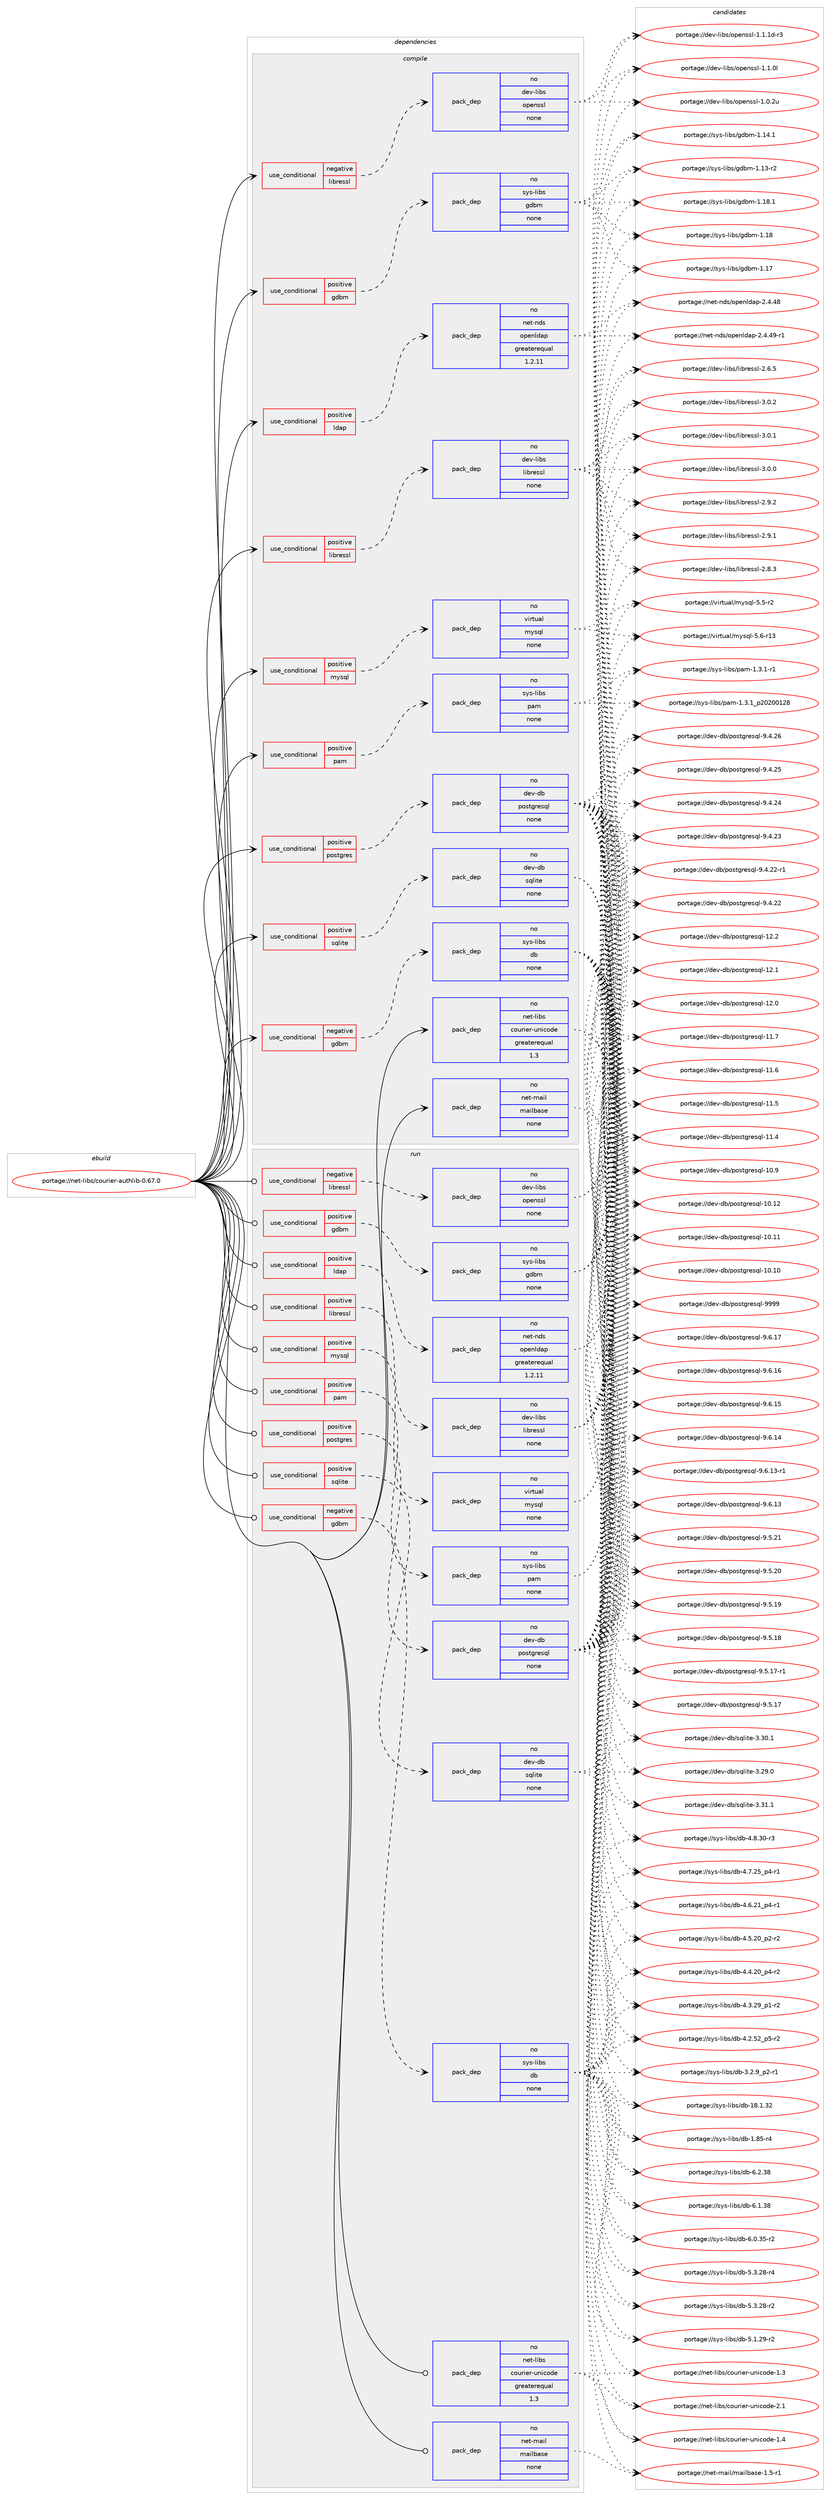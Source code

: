 digraph prolog {

# *************
# Graph options
# *************

newrank=true;
concentrate=true;
compound=true;
graph [rankdir=LR,fontname=Helvetica,fontsize=10,ranksep=1.5];#, ranksep=2.5, nodesep=0.2];
edge  [arrowhead=vee];
node  [fontname=Helvetica,fontsize=10];

# **********
# The ebuild
# **********

subgraph cluster_leftcol {
color=gray;
rank=same;
label=<<i>ebuild</i>>;
id [label="portage://net-libs/courier-authlib-0.67.0", color=red, width=4, href="../net-libs/courier-authlib-0.67.0.svg"];
}

# ****************
# The dependencies
# ****************

subgraph cluster_midcol {
color=gray;
label=<<i>dependencies</i>>;
subgraph cluster_compile {
fillcolor="#eeeeee";
style=filled;
label=<<i>compile</i>>;
subgraph cond12009 {
dependency60288 [label=<<TABLE BORDER="0" CELLBORDER="1" CELLSPACING="0" CELLPADDING="4"><TR><TD ROWSPAN="3" CELLPADDING="10">use_conditional</TD></TR><TR><TD>negative</TD></TR><TR><TD>gdbm</TD></TR></TABLE>>, shape=none, color=red];
subgraph pack47079 {
dependency60289 [label=<<TABLE BORDER="0" CELLBORDER="1" CELLSPACING="0" CELLPADDING="4" WIDTH="220"><TR><TD ROWSPAN="6" CELLPADDING="30">pack_dep</TD></TR><TR><TD WIDTH="110">no</TD></TR><TR><TD>sys-libs</TD></TR><TR><TD>db</TD></TR><TR><TD>none</TD></TR><TR><TD></TD></TR></TABLE>>, shape=none, color=blue];
}
dependency60288:e -> dependency60289:w [weight=20,style="dashed",arrowhead="vee"];
}
id:e -> dependency60288:w [weight=20,style="solid",arrowhead="vee"];
subgraph cond12010 {
dependency60290 [label=<<TABLE BORDER="0" CELLBORDER="1" CELLSPACING="0" CELLPADDING="4"><TR><TD ROWSPAN="3" CELLPADDING="10">use_conditional</TD></TR><TR><TD>negative</TD></TR><TR><TD>libressl</TD></TR></TABLE>>, shape=none, color=red];
subgraph pack47080 {
dependency60291 [label=<<TABLE BORDER="0" CELLBORDER="1" CELLSPACING="0" CELLPADDING="4" WIDTH="220"><TR><TD ROWSPAN="6" CELLPADDING="30">pack_dep</TD></TR><TR><TD WIDTH="110">no</TD></TR><TR><TD>dev-libs</TD></TR><TR><TD>openssl</TD></TR><TR><TD>none</TD></TR><TR><TD></TD></TR></TABLE>>, shape=none, color=blue];
}
dependency60290:e -> dependency60291:w [weight=20,style="dashed",arrowhead="vee"];
}
id:e -> dependency60290:w [weight=20,style="solid",arrowhead="vee"];
subgraph cond12011 {
dependency60292 [label=<<TABLE BORDER="0" CELLBORDER="1" CELLSPACING="0" CELLPADDING="4"><TR><TD ROWSPAN="3" CELLPADDING="10">use_conditional</TD></TR><TR><TD>positive</TD></TR><TR><TD>gdbm</TD></TR></TABLE>>, shape=none, color=red];
subgraph pack47081 {
dependency60293 [label=<<TABLE BORDER="0" CELLBORDER="1" CELLSPACING="0" CELLPADDING="4" WIDTH="220"><TR><TD ROWSPAN="6" CELLPADDING="30">pack_dep</TD></TR><TR><TD WIDTH="110">no</TD></TR><TR><TD>sys-libs</TD></TR><TR><TD>gdbm</TD></TR><TR><TD>none</TD></TR><TR><TD></TD></TR></TABLE>>, shape=none, color=blue];
}
dependency60292:e -> dependency60293:w [weight=20,style="dashed",arrowhead="vee"];
}
id:e -> dependency60292:w [weight=20,style="solid",arrowhead="vee"];
subgraph cond12012 {
dependency60294 [label=<<TABLE BORDER="0" CELLBORDER="1" CELLSPACING="0" CELLPADDING="4"><TR><TD ROWSPAN="3" CELLPADDING="10">use_conditional</TD></TR><TR><TD>positive</TD></TR><TR><TD>ldap</TD></TR></TABLE>>, shape=none, color=red];
subgraph pack47082 {
dependency60295 [label=<<TABLE BORDER="0" CELLBORDER="1" CELLSPACING="0" CELLPADDING="4" WIDTH="220"><TR><TD ROWSPAN="6" CELLPADDING="30">pack_dep</TD></TR><TR><TD WIDTH="110">no</TD></TR><TR><TD>net-nds</TD></TR><TR><TD>openldap</TD></TR><TR><TD>greaterequal</TD></TR><TR><TD>1.2.11</TD></TR></TABLE>>, shape=none, color=blue];
}
dependency60294:e -> dependency60295:w [weight=20,style="dashed",arrowhead="vee"];
}
id:e -> dependency60294:w [weight=20,style="solid",arrowhead="vee"];
subgraph cond12013 {
dependency60296 [label=<<TABLE BORDER="0" CELLBORDER="1" CELLSPACING="0" CELLPADDING="4"><TR><TD ROWSPAN="3" CELLPADDING="10">use_conditional</TD></TR><TR><TD>positive</TD></TR><TR><TD>libressl</TD></TR></TABLE>>, shape=none, color=red];
subgraph pack47083 {
dependency60297 [label=<<TABLE BORDER="0" CELLBORDER="1" CELLSPACING="0" CELLPADDING="4" WIDTH="220"><TR><TD ROWSPAN="6" CELLPADDING="30">pack_dep</TD></TR><TR><TD WIDTH="110">no</TD></TR><TR><TD>dev-libs</TD></TR><TR><TD>libressl</TD></TR><TR><TD>none</TD></TR><TR><TD></TD></TR></TABLE>>, shape=none, color=blue];
}
dependency60296:e -> dependency60297:w [weight=20,style="dashed",arrowhead="vee"];
}
id:e -> dependency60296:w [weight=20,style="solid",arrowhead="vee"];
subgraph cond12014 {
dependency60298 [label=<<TABLE BORDER="0" CELLBORDER="1" CELLSPACING="0" CELLPADDING="4"><TR><TD ROWSPAN="3" CELLPADDING="10">use_conditional</TD></TR><TR><TD>positive</TD></TR><TR><TD>mysql</TD></TR></TABLE>>, shape=none, color=red];
subgraph pack47084 {
dependency60299 [label=<<TABLE BORDER="0" CELLBORDER="1" CELLSPACING="0" CELLPADDING="4" WIDTH="220"><TR><TD ROWSPAN="6" CELLPADDING="30">pack_dep</TD></TR><TR><TD WIDTH="110">no</TD></TR><TR><TD>virtual</TD></TR><TR><TD>mysql</TD></TR><TR><TD>none</TD></TR><TR><TD></TD></TR></TABLE>>, shape=none, color=blue];
}
dependency60298:e -> dependency60299:w [weight=20,style="dashed",arrowhead="vee"];
}
id:e -> dependency60298:w [weight=20,style="solid",arrowhead="vee"];
subgraph cond12015 {
dependency60300 [label=<<TABLE BORDER="0" CELLBORDER="1" CELLSPACING="0" CELLPADDING="4"><TR><TD ROWSPAN="3" CELLPADDING="10">use_conditional</TD></TR><TR><TD>positive</TD></TR><TR><TD>pam</TD></TR></TABLE>>, shape=none, color=red];
subgraph pack47085 {
dependency60301 [label=<<TABLE BORDER="0" CELLBORDER="1" CELLSPACING="0" CELLPADDING="4" WIDTH="220"><TR><TD ROWSPAN="6" CELLPADDING="30">pack_dep</TD></TR><TR><TD WIDTH="110">no</TD></TR><TR><TD>sys-libs</TD></TR><TR><TD>pam</TD></TR><TR><TD>none</TD></TR><TR><TD></TD></TR></TABLE>>, shape=none, color=blue];
}
dependency60300:e -> dependency60301:w [weight=20,style="dashed",arrowhead="vee"];
}
id:e -> dependency60300:w [weight=20,style="solid",arrowhead="vee"];
subgraph cond12016 {
dependency60302 [label=<<TABLE BORDER="0" CELLBORDER="1" CELLSPACING="0" CELLPADDING="4"><TR><TD ROWSPAN="3" CELLPADDING="10">use_conditional</TD></TR><TR><TD>positive</TD></TR><TR><TD>postgres</TD></TR></TABLE>>, shape=none, color=red];
subgraph pack47086 {
dependency60303 [label=<<TABLE BORDER="0" CELLBORDER="1" CELLSPACING="0" CELLPADDING="4" WIDTH="220"><TR><TD ROWSPAN="6" CELLPADDING="30">pack_dep</TD></TR><TR><TD WIDTH="110">no</TD></TR><TR><TD>dev-db</TD></TR><TR><TD>postgresql</TD></TR><TR><TD>none</TD></TR><TR><TD></TD></TR></TABLE>>, shape=none, color=blue];
}
dependency60302:e -> dependency60303:w [weight=20,style="dashed",arrowhead="vee"];
}
id:e -> dependency60302:w [weight=20,style="solid",arrowhead="vee"];
subgraph cond12017 {
dependency60304 [label=<<TABLE BORDER="0" CELLBORDER="1" CELLSPACING="0" CELLPADDING="4"><TR><TD ROWSPAN="3" CELLPADDING="10">use_conditional</TD></TR><TR><TD>positive</TD></TR><TR><TD>sqlite</TD></TR></TABLE>>, shape=none, color=red];
subgraph pack47087 {
dependency60305 [label=<<TABLE BORDER="0" CELLBORDER="1" CELLSPACING="0" CELLPADDING="4" WIDTH="220"><TR><TD ROWSPAN="6" CELLPADDING="30">pack_dep</TD></TR><TR><TD WIDTH="110">no</TD></TR><TR><TD>dev-db</TD></TR><TR><TD>sqlite</TD></TR><TR><TD>none</TD></TR><TR><TD></TD></TR></TABLE>>, shape=none, color=blue];
}
dependency60304:e -> dependency60305:w [weight=20,style="dashed",arrowhead="vee"];
}
id:e -> dependency60304:w [weight=20,style="solid",arrowhead="vee"];
subgraph pack47088 {
dependency60306 [label=<<TABLE BORDER="0" CELLBORDER="1" CELLSPACING="0" CELLPADDING="4" WIDTH="220"><TR><TD ROWSPAN="6" CELLPADDING="30">pack_dep</TD></TR><TR><TD WIDTH="110">no</TD></TR><TR><TD>net-libs</TD></TR><TR><TD>courier-unicode</TD></TR><TR><TD>greaterequal</TD></TR><TR><TD>1.3</TD></TR></TABLE>>, shape=none, color=blue];
}
id:e -> dependency60306:w [weight=20,style="solid",arrowhead="vee"];
subgraph pack47089 {
dependency60307 [label=<<TABLE BORDER="0" CELLBORDER="1" CELLSPACING="0" CELLPADDING="4" WIDTH="220"><TR><TD ROWSPAN="6" CELLPADDING="30">pack_dep</TD></TR><TR><TD WIDTH="110">no</TD></TR><TR><TD>net-mail</TD></TR><TR><TD>mailbase</TD></TR><TR><TD>none</TD></TR><TR><TD></TD></TR></TABLE>>, shape=none, color=blue];
}
id:e -> dependency60307:w [weight=20,style="solid",arrowhead="vee"];
}
subgraph cluster_compileandrun {
fillcolor="#eeeeee";
style=filled;
label=<<i>compile and run</i>>;
}
subgraph cluster_run {
fillcolor="#eeeeee";
style=filled;
label=<<i>run</i>>;
subgraph cond12018 {
dependency60308 [label=<<TABLE BORDER="0" CELLBORDER="1" CELLSPACING="0" CELLPADDING="4"><TR><TD ROWSPAN="3" CELLPADDING="10">use_conditional</TD></TR><TR><TD>negative</TD></TR><TR><TD>gdbm</TD></TR></TABLE>>, shape=none, color=red];
subgraph pack47090 {
dependency60309 [label=<<TABLE BORDER="0" CELLBORDER="1" CELLSPACING="0" CELLPADDING="4" WIDTH="220"><TR><TD ROWSPAN="6" CELLPADDING="30">pack_dep</TD></TR><TR><TD WIDTH="110">no</TD></TR><TR><TD>sys-libs</TD></TR><TR><TD>db</TD></TR><TR><TD>none</TD></TR><TR><TD></TD></TR></TABLE>>, shape=none, color=blue];
}
dependency60308:e -> dependency60309:w [weight=20,style="dashed",arrowhead="vee"];
}
id:e -> dependency60308:w [weight=20,style="solid",arrowhead="odot"];
subgraph cond12019 {
dependency60310 [label=<<TABLE BORDER="0" CELLBORDER="1" CELLSPACING="0" CELLPADDING="4"><TR><TD ROWSPAN="3" CELLPADDING="10">use_conditional</TD></TR><TR><TD>negative</TD></TR><TR><TD>libressl</TD></TR></TABLE>>, shape=none, color=red];
subgraph pack47091 {
dependency60311 [label=<<TABLE BORDER="0" CELLBORDER="1" CELLSPACING="0" CELLPADDING="4" WIDTH="220"><TR><TD ROWSPAN="6" CELLPADDING="30">pack_dep</TD></TR><TR><TD WIDTH="110">no</TD></TR><TR><TD>dev-libs</TD></TR><TR><TD>openssl</TD></TR><TR><TD>none</TD></TR><TR><TD></TD></TR></TABLE>>, shape=none, color=blue];
}
dependency60310:e -> dependency60311:w [weight=20,style="dashed",arrowhead="vee"];
}
id:e -> dependency60310:w [weight=20,style="solid",arrowhead="odot"];
subgraph cond12020 {
dependency60312 [label=<<TABLE BORDER="0" CELLBORDER="1" CELLSPACING="0" CELLPADDING="4"><TR><TD ROWSPAN="3" CELLPADDING="10">use_conditional</TD></TR><TR><TD>positive</TD></TR><TR><TD>gdbm</TD></TR></TABLE>>, shape=none, color=red];
subgraph pack47092 {
dependency60313 [label=<<TABLE BORDER="0" CELLBORDER="1" CELLSPACING="0" CELLPADDING="4" WIDTH="220"><TR><TD ROWSPAN="6" CELLPADDING="30">pack_dep</TD></TR><TR><TD WIDTH="110">no</TD></TR><TR><TD>sys-libs</TD></TR><TR><TD>gdbm</TD></TR><TR><TD>none</TD></TR><TR><TD></TD></TR></TABLE>>, shape=none, color=blue];
}
dependency60312:e -> dependency60313:w [weight=20,style="dashed",arrowhead="vee"];
}
id:e -> dependency60312:w [weight=20,style="solid",arrowhead="odot"];
subgraph cond12021 {
dependency60314 [label=<<TABLE BORDER="0" CELLBORDER="1" CELLSPACING="0" CELLPADDING="4"><TR><TD ROWSPAN="3" CELLPADDING="10">use_conditional</TD></TR><TR><TD>positive</TD></TR><TR><TD>ldap</TD></TR></TABLE>>, shape=none, color=red];
subgraph pack47093 {
dependency60315 [label=<<TABLE BORDER="0" CELLBORDER="1" CELLSPACING="0" CELLPADDING="4" WIDTH="220"><TR><TD ROWSPAN="6" CELLPADDING="30">pack_dep</TD></TR><TR><TD WIDTH="110">no</TD></TR><TR><TD>net-nds</TD></TR><TR><TD>openldap</TD></TR><TR><TD>greaterequal</TD></TR><TR><TD>1.2.11</TD></TR></TABLE>>, shape=none, color=blue];
}
dependency60314:e -> dependency60315:w [weight=20,style="dashed",arrowhead="vee"];
}
id:e -> dependency60314:w [weight=20,style="solid",arrowhead="odot"];
subgraph cond12022 {
dependency60316 [label=<<TABLE BORDER="0" CELLBORDER="1" CELLSPACING="0" CELLPADDING="4"><TR><TD ROWSPAN="3" CELLPADDING="10">use_conditional</TD></TR><TR><TD>positive</TD></TR><TR><TD>libressl</TD></TR></TABLE>>, shape=none, color=red];
subgraph pack47094 {
dependency60317 [label=<<TABLE BORDER="0" CELLBORDER="1" CELLSPACING="0" CELLPADDING="4" WIDTH="220"><TR><TD ROWSPAN="6" CELLPADDING="30">pack_dep</TD></TR><TR><TD WIDTH="110">no</TD></TR><TR><TD>dev-libs</TD></TR><TR><TD>libressl</TD></TR><TR><TD>none</TD></TR><TR><TD></TD></TR></TABLE>>, shape=none, color=blue];
}
dependency60316:e -> dependency60317:w [weight=20,style="dashed",arrowhead="vee"];
}
id:e -> dependency60316:w [weight=20,style="solid",arrowhead="odot"];
subgraph cond12023 {
dependency60318 [label=<<TABLE BORDER="0" CELLBORDER="1" CELLSPACING="0" CELLPADDING="4"><TR><TD ROWSPAN="3" CELLPADDING="10">use_conditional</TD></TR><TR><TD>positive</TD></TR><TR><TD>mysql</TD></TR></TABLE>>, shape=none, color=red];
subgraph pack47095 {
dependency60319 [label=<<TABLE BORDER="0" CELLBORDER="1" CELLSPACING="0" CELLPADDING="4" WIDTH="220"><TR><TD ROWSPAN="6" CELLPADDING="30">pack_dep</TD></TR><TR><TD WIDTH="110">no</TD></TR><TR><TD>virtual</TD></TR><TR><TD>mysql</TD></TR><TR><TD>none</TD></TR><TR><TD></TD></TR></TABLE>>, shape=none, color=blue];
}
dependency60318:e -> dependency60319:w [weight=20,style="dashed",arrowhead="vee"];
}
id:e -> dependency60318:w [weight=20,style="solid",arrowhead="odot"];
subgraph cond12024 {
dependency60320 [label=<<TABLE BORDER="0" CELLBORDER="1" CELLSPACING="0" CELLPADDING="4"><TR><TD ROWSPAN="3" CELLPADDING="10">use_conditional</TD></TR><TR><TD>positive</TD></TR><TR><TD>pam</TD></TR></TABLE>>, shape=none, color=red];
subgraph pack47096 {
dependency60321 [label=<<TABLE BORDER="0" CELLBORDER="1" CELLSPACING="0" CELLPADDING="4" WIDTH="220"><TR><TD ROWSPAN="6" CELLPADDING="30">pack_dep</TD></TR><TR><TD WIDTH="110">no</TD></TR><TR><TD>sys-libs</TD></TR><TR><TD>pam</TD></TR><TR><TD>none</TD></TR><TR><TD></TD></TR></TABLE>>, shape=none, color=blue];
}
dependency60320:e -> dependency60321:w [weight=20,style="dashed",arrowhead="vee"];
}
id:e -> dependency60320:w [weight=20,style="solid",arrowhead="odot"];
subgraph cond12025 {
dependency60322 [label=<<TABLE BORDER="0" CELLBORDER="1" CELLSPACING="0" CELLPADDING="4"><TR><TD ROWSPAN="3" CELLPADDING="10">use_conditional</TD></TR><TR><TD>positive</TD></TR><TR><TD>postgres</TD></TR></TABLE>>, shape=none, color=red];
subgraph pack47097 {
dependency60323 [label=<<TABLE BORDER="0" CELLBORDER="1" CELLSPACING="0" CELLPADDING="4" WIDTH="220"><TR><TD ROWSPAN="6" CELLPADDING="30">pack_dep</TD></TR><TR><TD WIDTH="110">no</TD></TR><TR><TD>dev-db</TD></TR><TR><TD>postgresql</TD></TR><TR><TD>none</TD></TR><TR><TD></TD></TR></TABLE>>, shape=none, color=blue];
}
dependency60322:e -> dependency60323:w [weight=20,style="dashed",arrowhead="vee"];
}
id:e -> dependency60322:w [weight=20,style="solid",arrowhead="odot"];
subgraph cond12026 {
dependency60324 [label=<<TABLE BORDER="0" CELLBORDER="1" CELLSPACING="0" CELLPADDING="4"><TR><TD ROWSPAN="3" CELLPADDING="10">use_conditional</TD></TR><TR><TD>positive</TD></TR><TR><TD>sqlite</TD></TR></TABLE>>, shape=none, color=red];
subgraph pack47098 {
dependency60325 [label=<<TABLE BORDER="0" CELLBORDER="1" CELLSPACING="0" CELLPADDING="4" WIDTH="220"><TR><TD ROWSPAN="6" CELLPADDING="30">pack_dep</TD></TR><TR><TD WIDTH="110">no</TD></TR><TR><TD>dev-db</TD></TR><TR><TD>sqlite</TD></TR><TR><TD>none</TD></TR><TR><TD></TD></TR></TABLE>>, shape=none, color=blue];
}
dependency60324:e -> dependency60325:w [weight=20,style="dashed",arrowhead="vee"];
}
id:e -> dependency60324:w [weight=20,style="solid",arrowhead="odot"];
subgraph pack47099 {
dependency60326 [label=<<TABLE BORDER="0" CELLBORDER="1" CELLSPACING="0" CELLPADDING="4" WIDTH="220"><TR><TD ROWSPAN="6" CELLPADDING="30">pack_dep</TD></TR><TR><TD WIDTH="110">no</TD></TR><TR><TD>net-libs</TD></TR><TR><TD>courier-unicode</TD></TR><TR><TD>greaterequal</TD></TR><TR><TD>1.3</TD></TR></TABLE>>, shape=none, color=blue];
}
id:e -> dependency60326:w [weight=20,style="solid",arrowhead="odot"];
subgraph pack47100 {
dependency60327 [label=<<TABLE BORDER="0" CELLBORDER="1" CELLSPACING="0" CELLPADDING="4" WIDTH="220"><TR><TD ROWSPAN="6" CELLPADDING="30">pack_dep</TD></TR><TR><TD WIDTH="110">no</TD></TR><TR><TD>net-mail</TD></TR><TR><TD>mailbase</TD></TR><TR><TD>none</TD></TR><TR><TD></TD></TR></TABLE>>, shape=none, color=blue];
}
id:e -> dependency60327:w [weight=20,style="solid",arrowhead="odot"];
}
}

# **************
# The candidates
# **************

subgraph cluster_choices {
rank=same;
color=gray;
label=<<i>candidates</i>>;

subgraph choice47079 {
color=black;
nodesep=1;
choice1151211154510810598115471009845544650465156 [label="portage://sys-libs/db-6.2.38", color=red, width=4,href="../sys-libs/db-6.2.38.svg"];
choice1151211154510810598115471009845544649465156 [label="portage://sys-libs/db-6.1.38", color=red, width=4,href="../sys-libs/db-6.1.38.svg"];
choice11512111545108105981154710098455446484651534511450 [label="portage://sys-libs/db-6.0.35-r2", color=red, width=4,href="../sys-libs/db-6.0.35-r2.svg"];
choice11512111545108105981154710098455346514650564511452 [label="portage://sys-libs/db-5.3.28-r4", color=red, width=4,href="../sys-libs/db-5.3.28-r4.svg"];
choice11512111545108105981154710098455346514650564511450 [label="portage://sys-libs/db-5.3.28-r2", color=red, width=4,href="../sys-libs/db-5.3.28-r2.svg"];
choice11512111545108105981154710098455346494650574511450 [label="portage://sys-libs/db-5.1.29-r2", color=red, width=4,href="../sys-libs/db-5.1.29-r2.svg"];
choice11512111545108105981154710098455246564651484511451 [label="portage://sys-libs/db-4.8.30-r3", color=red, width=4,href="../sys-libs/db-4.8.30-r3.svg"];
choice115121115451081059811547100984552465546505395112524511449 [label="portage://sys-libs/db-4.7.25_p4-r1", color=red, width=4,href="../sys-libs/db-4.7.25_p4-r1.svg"];
choice115121115451081059811547100984552465446504995112524511449 [label="portage://sys-libs/db-4.6.21_p4-r1", color=red, width=4,href="../sys-libs/db-4.6.21_p4-r1.svg"];
choice115121115451081059811547100984552465346504895112504511450 [label="portage://sys-libs/db-4.5.20_p2-r2", color=red, width=4,href="../sys-libs/db-4.5.20_p2-r2.svg"];
choice115121115451081059811547100984552465246504895112524511450 [label="portage://sys-libs/db-4.4.20_p4-r2", color=red, width=4,href="../sys-libs/db-4.4.20_p4-r2.svg"];
choice115121115451081059811547100984552465146505795112494511450 [label="portage://sys-libs/db-4.3.29_p1-r2", color=red, width=4,href="../sys-libs/db-4.3.29_p1-r2.svg"];
choice115121115451081059811547100984552465046535095112534511450 [label="portage://sys-libs/db-4.2.52_p5-r2", color=red, width=4,href="../sys-libs/db-4.2.52_p5-r2.svg"];
choice1151211154510810598115471009845514650465795112504511449 [label="portage://sys-libs/db-3.2.9_p2-r1", color=red, width=4,href="../sys-libs/db-3.2.9_p2-r1.svg"];
choice115121115451081059811547100984549564649465150 [label="portage://sys-libs/db-18.1.32", color=red, width=4,href="../sys-libs/db-18.1.32.svg"];
choice1151211154510810598115471009845494656534511452 [label="portage://sys-libs/db-1.85-r4", color=red, width=4,href="../sys-libs/db-1.85-r4.svg"];
dependency60289:e -> choice1151211154510810598115471009845544650465156:w [style=dotted,weight="100"];
dependency60289:e -> choice1151211154510810598115471009845544649465156:w [style=dotted,weight="100"];
dependency60289:e -> choice11512111545108105981154710098455446484651534511450:w [style=dotted,weight="100"];
dependency60289:e -> choice11512111545108105981154710098455346514650564511452:w [style=dotted,weight="100"];
dependency60289:e -> choice11512111545108105981154710098455346514650564511450:w [style=dotted,weight="100"];
dependency60289:e -> choice11512111545108105981154710098455346494650574511450:w [style=dotted,weight="100"];
dependency60289:e -> choice11512111545108105981154710098455246564651484511451:w [style=dotted,weight="100"];
dependency60289:e -> choice115121115451081059811547100984552465546505395112524511449:w [style=dotted,weight="100"];
dependency60289:e -> choice115121115451081059811547100984552465446504995112524511449:w [style=dotted,weight="100"];
dependency60289:e -> choice115121115451081059811547100984552465346504895112504511450:w [style=dotted,weight="100"];
dependency60289:e -> choice115121115451081059811547100984552465246504895112524511450:w [style=dotted,weight="100"];
dependency60289:e -> choice115121115451081059811547100984552465146505795112494511450:w [style=dotted,weight="100"];
dependency60289:e -> choice115121115451081059811547100984552465046535095112534511450:w [style=dotted,weight="100"];
dependency60289:e -> choice1151211154510810598115471009845514650465795112504511449:w [style=dotted,weight="100"];
dependency60289:e -> choice115121115451081059811547100984549564649465150:w [style=dotted,weight="100"];
dependency60289:e -> choice1151211154510810598115471009845494656534511452:w [style=dotted,weight="100"];
}
subgraph choice47080 {
color=black;
nodesep=1;
choice1001011184510810598115471111121011101151151084549464946491004511451 [label="portage://dev-libs/openssl-1.1.1d-r3", color=red, width=4,href="../dev-libs/openssl-1.1.1d-r3.svg"];
choice100101118451081059811547111112101110115115108454946494648108 [label="portage://dev-libs/openssl-1.1.0l", color=red, width=4,href="../dev-libs/openssl-1.1.0l.svg"];
choice100101118451081059811547111112101110115115108454946484650117 [label="portage://dev-libs/openssl-1.0.2u", color=red, width=4,href="../dev-libs/openssl-1.0.2u.svg"];
dependency60291:e -> choice1001011184510810598115471111121011101151151084549464946491004511451:w [style=dotted,weight="100"];
dependency60291:e -> choice100101118451081059811547111112101110115115108454946494648108:w [style=dotted,weight="100"];
dependency60291:e -> choice100101118451081059811547111112101110115115108454946484650117:w [style=dotted,weight="100"];
}
subgraph choice47081 {
color=black;
nodesep=1;
choice1151211154510810598115471031009810945494649564649 [label="portage://sys-libs/gdbm-1.18.1", color=red, width=4,href="../sys-libs/gdbm-1.18.1.svg"];
choice115121115451081059811547103100981094549464956 [label="portage://sys-libs/gdbm-1.18", color=red, width=4,href="../sys-libs/gdbm-1.18.svg"];
choice115121115451081059811547103100981094549464955 [label="portage://sys-libs/gdbm-1.17", color=red, width=4,href="../sys-libs/gdbm-1.17.svg"];
choice1151211154510810598115471031009810945494649524649 [label="portage://sys-libs/gdbm-1.14.1", color=red, width=4,href="../sys-libs/gdbm-1.14.1.svg"];
choice1151211154510810598115471031009810945494649514511450 [label="portage://sys-libs/gdbm-1.13-r2", color=red, width=4,href="../sys-libs/gdbm-1.13-r2.svg"];
dependency60293:e -> choice1151211154510810598115471031009810945494649564649:w [style=dotted,weight="100"];
dependency60293:e -> choice115121115451081059811547103100981094549464956:w [style=dotted,weight="100"];
dependency60293:e -> choice115121115451081059811547103100981094549464955:w [style=dotted,weight="100"];
dependency60293:e -> choice1151211154510810598115471031009810945494649524649:w [style=dotted,weight="100"];
dependency60293:e -> choice1151211154510810598115471031009810945494649514511450:w [style=dotted,weight="100"];
}
subgraph choice47082 {
color=black;
nodesep=1;
choice110101116451101001154711111210111010810097112455046524652574511449 [label="portage://net-nds/openldap-2.4.49-r1", color=red, width=4,href="../net-nds/openldap-2.4.49-r1.svg"];
choice11010111645110100115471111121011101081009711245504652465256 [label="portage://net-nds/openldap-2.4.48", color=red, width=4,href="../net-nds/openldap-2.4.48.svg"];
dependency60295:e -> choice110101116451101001154711111210111010810097112455046524652574511449:w [style=dotted,weight="100"];
dependency60295:e -> choice11010111645110100115471111121011101081009711245504652465256:w [style=dotted,weight="100"];
}
subgraph choice47083 {
color=black;
nodesep=1;
choice10010111845108105981154710810598114101115115108455146484650 [label="portage://dev-libs/libressl-3.0.2", color=red, width=4,href="../dev-libs/libressl-3.0.2.svg"];
choice10010111845108105981154710810598114101115115108455146484649 [label="portage://dev-libs/libressl-3.0.1", color=red, width=4,href="../dev-libs/libressl-3.0.1.svg"];
choice10010111845108105981154710810598114101115115108455146484648 [label="portage://dev-libs/libressl-3.0.0", color=red, width=4,href="../dev-libs/libressl-3.0.0.svg"];
choice10010111845108105981154710810598114101115115108455046574650 [label="portage://dev-libs/libressl-2.9.2", color=red, width=4,href="../dev-libs/libressl-2.9.2.svg"];
choice10010111845108105981154710810598114101115115108455046574649 [label="portage://dev-libs/libressl-2.9.1", color=red, width=4,href="../dev-libs/libressl-2.9.1.svg"];
choice10010111845108105981154710810598114101115115108455046564651 [label="portage://dev-libs/libressl-2.8.3", color=red, width=4,href="../dev-libs/libressl-2.8.3.svg"];
choice10010111845108105981154710810598114101115115108455046544653 [label="portage://dev-libs/libressl-2.6.5", color=red, width=4,href="../dev-libs/libressl-2.6.5.svg"];
dependency60297:e -> choice10010111845108105981154710810598114101115115108455146484650:w [style=dotted,weight="100"];
dependency60297:e -> choice10010111845108105981154710810598114101115115108455146484649:w [style=dotted,weight="100"];
dependency60297:e -> choice10010111845108105981154710810598114101115115108455146484648:w [style=dotted,weight="100"];
dependency60297:e -> choice10010111845108105981154710810598114101115115108455046574650:w [style=dotted,weight="100"];
dependency60297:e -> choice10010111845108105981154710810598114101115115108455046574649:w [style=dotted,weight="100"];
dependency60297:e -> choice10010111845108105981154710810598114101115115108455046564651:w [style=dotted,weight="100"];
dependency60297:e -> choice10010111845108105981154710810598114101115115108455046544653:w [style=dotted,weight="100"];
}
subgraph choice47084 {
color=black;
nodesep=1;
choice118105114116117971084710912111511310845534654451144951 [label="portage://virtual/mysql-5.6-r13", color=red, width=4,href="../virtual/mysql-5.6-r13.svg"];
choice1181051141161179710847109121115113108455346534511450 [label="portage://virtual/mysql-5.5-r2", color=red, width=4,href="../virtual/mysql-5.5-r2.svg"];
dependency60299:e -> choice118105114116117971084710912111511310845534654451144951:w [style=dotted,weight="100"];
dependency60299:e -> choice1181051141161179710847109121115113108455346534511450:w [style=dotted,weight="100"];
}
subgraph choice47085 {
color=black;
nodesep=1;
choice11512111545108105981154711297109454946514649951125048504848495056 [label="portage://sys-libs/pam-1.3.1_p20200128", color=red, width=4,href="../sys-libs/pam-1.3.1_p20200128.svg"];
choice115121115451081059811547112971094549465146494511449 [label="portage://sys-libs/pam-1.3.1-r1", color=red, width=4,href="../sys-libs/pam-1.3.1-r1.svg"];
dependency60301:e -> choice11512111545108105981154711297109454946514649951125048504848495056:w [style=dotted,weight="100"];
dependency60301:e -> choice115121115451081059811547112971094549465146494511449:w [style=dotted,weight="100"];
}
subgraph choice47086 {
color=black;
nodesep=1;
choice1001011184510098471121111151161031141011151131084557575757 [label="portage://dev-db/postgresql-9999", color=red, width=4,href="../dev-db/postgresql-9999.svg"];
choice10010111845100984711211111511610311410111511310845574654464955 [label="portage://dev-db/postgresql-9.6.17", color=red, width=4,href="../dev-db/postgresql-9.6.17.svg"];
choice10010111845100984711211111511610311410111511310845574654464954 [label="portage://dev-db/postgresql-9.6.16", color=red, width=4,href="../dev-db/postgresql-9.6.16.svg"];
choice10010111845100984711211111511610311410111511310845574654464953 [label="portage://dev-db/postgresql-9.6.15", color=red, width=4,href="../dev-db/postgresql-9.6.15.svg"];
choice10010111845100984711211111511610311410111511310845574654464952 [label="portage://dev-db/postgresql-9.6.14", color=red, width=4,href="../dev-db/postgresql-9.6.14.svg"];
choice100101118451009847112111115116103114101115113108455746544649514511449 [label="portage://dev-db/postgresql-9.6.13-r1", color=red, width=4,href="../dev-db/postgresql-9.6.13-r1.svg"];
choice10010111845100984711211111511610311410111511310845574654464951 [label="portage://dev-db/postgresql-9.6.13", color=red, width=4,href="../dev-db/postgresql-9.6.13.svg"];
choice10010111845100984711211111511610311410111511310845574653465049 [label="portage://dev-db/postgresql-9.5.21", color=red, width=4,href="../dev-db/postgresql-9.5.21.svg"];
choice10010111845100984711211111511610311410111511310845574653465048 [label="portage://dev-db/postgresql-9.5.20", color=red, width=4,href="../dev-db/postgresql-9.5.20.svg"];
choice10010111845100984711211111511610311410111511310845574653464957 [label="portage://dev-db/postgresql-9.5.19", color=red, width=4,href="../dev-db/postgresql-9.5.19.svg"];
choice10010111845100984711211111511610311410111511310845574653464956 [label="portage://dev-db/postgresql-9.5.18", color=red, width=4,href="../dev-db/postgresql-9.5.18.svg"];
choice100101118451009847112111115116103114101115113108455746534649554511449 [label="portage://dev-db/postgresql-9.5.17-r1", color=red, width=4,href="../dev-db/postgresql-9.5.17-r1.svg"];
choice10010111845100984711211111511610311410111511310845574653464955 [label="portage://dev-db/postgresql-9.5.17", color=red, width=4,href="../dev-db/postgresql-9.5.17.svg"];
choice10010111845100984711211111511610311410111511310845574652465054 [label="portage://dev-db/postgresql-9.4.26", color=red, width=4,href="../dev-db/postgresql-9.4.26.svg"];
choice10010111845100984711211111511610311410111511310845574652465053 [label="portage://dev-db/postgresql-9.4.25", color=red, width=4,href="../dev-db/postgresql-9.4.25.svg"];
choice10010111845100984711211111511610311410111511310845574652465052 [label="portage://dev-db/postgresql-9.4.24", color=red, width=4,href="../dev-db/postgresql-9.4.24.svg"];
choice10010111845100984711211111511610311410111511310845574652465051 [label="portage://dev-db/postgresql-9.4.23", color=red, width=4,href="../dev-db/postgresql-9.4.23.svg"];
choice100101118451009847112111115116103114101115113108455746524650504511449 [label="portage://dev-db/postgresql-9.4.22-r1", color=red, width=4,href="../dev-db/postgresql-9.4.22-r1.svg"];
choice10010111845100984711211111511610311410111511310845574652465050 [label="portage://dev-db/postgresql-9.4.22", color=red, width=4,href="../dev-db/postgresql-9.4.22.svg"];
choice1001011184510098471121111151161031141011151131084549504650 [label="portage://dev-db/postgresql-12.2", color=red, width=4,href="../dev-db/postgresql-12.2.svg"];
choice1001011184510098471121111151161031141011151131084549504649 [label="portage://dev-db/postgresql-12.1", color=red, width=4,href="../dev-db/postgresql-12.1.svg"];
choice1001011184510098471121111151161031141011151131084549504648 [label="portage://dev-db/postgresql-12.0", color=red, width=4,href="../dev-db/postgresql-12.0.svg"];
choice1001011184510098471121111151161031141011151131084549494655 [label="portage://dev-db/postgresql-11.7", color=red, width=4,href="../dev-db/postgresql-11.7.svg"];
choice1001011184510098471121111151161031141011151131084549494654 [label="portage://dev-db/postgresql-11.6", color=red, width=4,href="../dev-db/postgresql-11.6.svg"];
choice1001011184510098471121111151161031141011151131084549494653 [label="portage://dev-db/postgresql-11.5", color=red, width=4,href="../dev-db/postgresql-11.5.svg"];
choice1001011184510098471121111151161031141011151131084549494652 [label="portage://dev-db/postgresql-11.4", color=red, width=4,href="../dev-db/postgresql-11.4.svg"];
choice1001011184510098471121111151161031141011151131084549484657 [label="portage://dev-db/postgresql-10.9", color=red, width=4,href="../dev-db/postgresql-10.9.svg"];
choice100101118451009847112111115116103114101115113108454948464950 [label="portage://dev-db/postgresql-10.12", color=red, width=4,href="../dev-db/postgresql-10.12.svg"];
choice100101118451009847112111115116103114101115113108454948464949 [label="portage://dev-db/postgresql-10.11", color=red, width=4,href="../dev-db/postgresql-10.11.svg"];
choice100101118451009847112111115116103114101115113108454948464948 [label="portage://dev-db/postgresql-10.10", color=red, width=4,href="../dev-db/postgresql-10.10.svg"];
dependency60303:e -> choice1001011184510098471121111151161031141011151131084557575757:w [style=dotted,weight="100"];
dependency60303:e -> choice10010111845100984711211111511610311410111511310845574654464955:w [style=dotted,weight="100"];
dependency60303:e -> choice10010111845100984711211111511610311410111511310845574654464954:w [style=dotted,weight="100"];
dependency60303:e -> choice10010111845100984711211111511610311410111511310845574654464953:w [style=dotted,weight="100"];
dependency60303:e -> choice10010111845100984711211111511610311410111511310845574654464952:w [style=dotted,weight="100"];
dependency60303:e -> choice100101118451009847112111115116103114101115113108455746544649514511449:w [style=dotted,weight="100"];
dependency60303:e -> choice10010111845100984711211111511610311410111511310845574654464951:w [style=dotted,weight="100"];
dependency60303:e -> choice10010111845100984711211111511610311410111511310845574653465049:w [style=dotted,weight="100"];
dependency60303:e -> choice10010111845100984711211111511610311410111511310845574653465048:w [style=dotted,weight="100"];
dependency60303:e -> choice10010111845100984711211111511610311410111511310845574653464957:w [style=dotted,weight="100"];
dependency60303:e -> choice10010111845100984711211111511610311410111511310845574653464956:w [style=dotted,weight="100"];
dependency60303:e -> choice100101118451009847112111115116103114101115113108455746534649554511449:w [style=dotted,weight="100"];
dependency60303:e -> choice10010111845100984711211111511610311410111511310845574653464955:w [style=dotted,weight="100"];
dependency60303:e -> choice10010111845100984711211111511610311410111511310845574652465054:w [style=dotted,weight="100"];
dependency60303:e -> choice10010111845100984711211111511610311410111511310845574652465053:w [style=dotted,weight="100"];
dependency60303:e -> choice10010111845100984711211111511610311410111511310845574652465052:w [style=dotted,weight="100"];
dependency60303:e -> choice10010111845100984711211111511610311410111511310845574652465051:w [style=dotted,weight="100"];
dependency60303:e -> choice100101118451009847112111115116103114101115113108455746524650504511449:w [style=dotted,weight="100"];
dependency60303:e -> choice10010111845100984711211111511610311410111511310845574652465050:w [style=dotted,weight="100"];
dependency60303:e -> choice1001011184510098471121111151161031141011151131084549504650:w [style=dotted,weight="100"];
dependency60303:e -> choice1001011184510098471121111151161031141011151131084549504649:w [style=dotted,weight="100"];
dependency60303:e -> choice1001011184510098471121111151161031141011151131084549504648:w [style=dotted,weight="100"];
dependency60303:e -> choice1001011184510098471121111151161031141011151131084549494655:w [style=dotted,weight="100"];
dependency60303:e -> choice1001011184510098471121111151161031141011151131084549494654:w [style=dotted,weight="100"];
dependency60303:e -> choice1001011184510098471121111151161031141011151131084549494653:w [style=dotted,weight="100"];
dependency60303:e -> choice1001011184510098471121111151161031141011151131084549494652:w [style=dotted,weight="100"];
dependency60303:e -> choice1001011184510098471121111151161031141011151131084549484657:w [style=dotted,weight="100"];
dependency60303:e -> choice100101118451009847112111115116103114101115113108454948464950:w [style=dotted,weight="100"];
dependency60303:e -> choice100101118451009847112111115116103114101115113108454948464949:w [style=dotted,weight="100"];
dependency60303:e -> choice100101118451009847112111115116103114101115113108454948464948:w [style=dotted,weight="100"];
}
subgraph choice47087 {
color=black;
nodesep=1;
choice10010111845100984711511310810511610145514651494649 [label="portage://dev-db/sqlite-3.31.1", color=red, width=4,href="../dev-db/sqlite-3.31.1.svg"];
choice10010111845100984711511310810511610145514651484649 [label="portage://dev-db/sqlite-3.30.1", color=red, width=4,href="../dev-db/sqlite-3.30.1.svg"];
choice10010111845100984711511310810511610145514650574648 [label="portage://dev-db/sqlite-3.29.0", color=red, width=4,href="../dev-db/sqlite-3.29.0.svg"];
dependency60305:e -> choice10010111845100984711511310810511610145514651494649:w [style=dotted,weight="100"];
dependency60305:e -> choice10010111845100984711511310810511610145514651484649:w [style=dotted,weight="100"];
dependency60305:e -> choice10010111845100984711511310810511610145514650574648:w [style=dotted,weight="100"];
}
subgraph choice47088 {
color=black;
nodesep=1;
choice11010111645108105981154799111117114105101114451171101059911110010145504649 [label="portage://net-libs/courier-unicode-2.1", color=red, width=4,href="../net-libs/courier-unicode-2.1.svg"];
choice11010111645108105981154799111117114105101114451171101059911110010145494652 [label="portage://net-libs/courier-unicode-1.4", color=red, width=4,href="../net-libs/courier-unicode-1.4.svg"];
choice11010111645108105981154799111117114105101114451171101059911110010145494651 [label="portage://net-libs/courier-unicode-1.3", color=red, width=4,href="../net-libs/courier-unicode-1.3.svg"];
dependency60306:e -> choice11010111645108105981154799111117114105101114451171101059911110010145504649:w [style=dotted,weight="100"];
dependency60306:e -> choice11010111645108105981154799111117114105101114451171101059911110010145494652:w [style=dotted,weight="100"];
dependency60306:e -> choice11010111645108105981154799111117114105101114451171101059911110010145494651:w [style=dotted,weight="100"];
}
subgraph choice47089 {
color=black;
nodesep=1;
choice110101116451099710510847109971051089897115101454946534511449 [label="portage://net-mail/mailbase-1.5-r1", color=red, width=4,href="../net-mail/mailbase-1.5-r1.svg"];
dependency60307:e -> choice110101116451099710510847109971051089897115101454946534511449:w [style=dotted,weight="100"];
}
subgraph choice47090 {
color=black;
nodesep=1;
choice1151211154510810598115471009845544650465156 [label="portage://sys-libs/db-6.2.38", color=red, width=4,href="../sys-libs/db-6.2.38.svg"];
choice1151211154510810598115471009845544649465156 [label="portage://sys-libs/db-6.1.38", color=red, width=4,href="../sys-libs/db-6.1.38.svg"];
choice11512111545108105981154710098455446484651534511450 [label="portage://sys-libs/db-6.0.35-r2", color=red, width=4,href="../sys-libs/db-6.0.35-r2.svg"];
choice11512111545108105981154710098455346514650564511452 [label="portage://sys-libs/db-5.3.28-r4", color=red, width=4,href="../sys-libs/db-5.3.28-r4.svg"];
choice11512111545108105981154710098455346514650564511450 [label="portage://sys-libs/db-5.3.28-r2", color=red, width=4,href="../sys-libs/db-5.3.28-r2.svg"];
choice11512111545108105981154710098455346494650574511450 [label="portage://sys-libs/db-5.1.29-r2", color=red, width=4,href="../sys-libs/db-5.1.29-r2.svg"];
choice11512111545108105981154710098455246564651484511451 [label="portage://sys-libs/db-4.8.30-r3", color=red, width=4,href="../sys-libs/db-4.8.30-r3.svg"];
choice115121115451081059811547100984552465546505395112524511449 [label="portage://sys-libs/db-4.7.25_p4-r1", color=red, width=4,href="../sys-libs/db-4.7.25_p4-r1.svg"];
choice115121115451081059811547100984552465446504995112524511449 [label="portage://sys-libs/db-4.6.21_p4-r1", color=red, width=4,href="../sys-libs/db-4.6.21_p4-r1.svg"];
choice115121115451081059811547100984552465346504895112504511450 [label="portage://sys-libs/db-4.5.20_p2-r2", color=red, width=4,href="../sys-libs/db-4.5.20_p2-r2.svg"];
choice115121115451081059811547100984552465246504895112524511450 [label="portage://sys-libs/db-4.4.20_p4-r2", color=red, width=4,href="../sys-libs/db-4.4.20_p4-r2.svg"];
choice115121115451081059811547100984552465146505795112494511450 [label="portage://sys-libs/db-4.3.29_p1-r2", color=red, width=4,href="../sys-libs/db-4.3.29_p1-r2.svg"];
choice115121115451081059811547100984552465046535095112534511450 [label="portage://sys-libs/db-4.2.52_p5-r2", color=red, width=4,href="../sys-libs/db-4.2.52_p5-r2.svg"];
choice1151211154510810598115471009845514650465795112504511449 [label="portage://sys-libs/db-3.2.9_p2-r1", color=red, width=4,href="../sys-libs/db-3.2.9_p2-r1.svg"];
choice115121115451081059811547100984549564649465150 [label="portage://sys-libs/db-18.1.32", color=red, width=4,href="../sys-libs/db-18.1.32.svg"];
choice1151211154510810598115471009845494656534511452 [label="portage://sys-libs/db-1.85-r4", color=red, width=4,href="../sys-libs/db-1.85-r4.svg"];
dependency60309:e -> choice1151211154510810598115471009845544650465156:w [style=dotted,weight="100"];
dependency60309:e -> choice1151211154510810598115471009845544649465156:w [style=dotted,weight="100"];
dependency60309:e -> choice11512111545108105981154710098455446484651534511450:w [style=dotted,weight="100"];
dependency60309:e -> choice11512111545108105981154710098455346514650564511452:w [style=dotted,weight="100"];
dependency60309:e -> choice11512111545108105981154710098455346514650564511450:w [style=dotted,weight="100"];
dependency60309:e -> choice11512111545108105981154710098455346494650574511450:w [style=dotted,weight="100"];
dependency60309:e -> choice11512111545108105981154710098455246564651484511451:w [style=dotted,weight="100"];
dependency60309:e -> choice115121115451081059811547100984552465546505395112524511449:w [style=dotted,weight="100"];
dependency60309:e -> choice115121115451081059811547100984552465446504995112524511449:w [style=dotted,weight="100"];
dependency60309:e -> choice115121115451081059811547100984552465346504895112504511450:w [style=dotted,weight="100"];
dependency60309:e -> choice115121115451081059811547100984552465246504895112524511450:w [style=dotted,weight="100"];
dependency60309:e -> choice115121115451081059811547100984552465146505795112494511450:w [style=dotted,weight="100"];
dependency60309:e -> choice115121115451081059811547100984552465046535095112534511450:w [style=dotted,weight="100"];
dependency60309:e -> choice1151211154510810598115471009845514650465795112504511449:w [style=dotted,weight="100"];
dependency60309:e -> choice115121115451081059811547100984549564649465150:w [style=dotted,weight="100"];
dependency60309:e -> choice1151211154510810598115471009845494656534511452:w [style=dotted,weight="100"];
}
subgraph choice47091 {
color=black;
nodesep=1;
choice1001011184510810598115471111121011101151151084549464946491004511451 [label="portage://dev-libs/openssl-1.1.1d-r3", color=red, width=4,href="../dev-libs/openssl-1.1.1d-r3.svg"];
choice100101118451081059811547111112101110115115108454946494648108 [label="portage://dev-libs/openssl-1.1.0l", color=red, width=4,href="../dev-libs/openssl-1.1.0l.svg"];
choice100101118451081059811547111112101110115115108454946484650117 [label="portage://dev-libs/openssl-1.0.2u", color=red, width=4,href="../dev-libs/openssl-1.0.2u.svg"];
dependency60311:e -> choice1001011184510810598115471111121011101151151084549464946491004511451:w [style=dotted,weight="100"];
dependency60311:e -> choice100101118451081059811547111112101110115115108454946494648108:w [style=dotted,weight="100"];
dependency60311:e -> choice100101118451081059811547111112101110115115108454946484650117:w [style=dotted,weight="100"];
}
subgraph choice47092 {
color=black;
nodesep=1;
choice1151211154510810598115471031009810945494649564649 [label="portage://sys-libs/gdbm-1.18.1", color=red, width=4,href="../sys-libs/gdbm-1.18.1.svg"];
choice115121115451081059811547103100981094549464956 [label="portage://sys-libs/gdbm-1.18", color=red, width=4,href="../sys-libs/gdbm-1.18.svg"];
choice115121115451081059811547103100981094549464955 [label="portage://sys-libs/gdbm-1.17", color=red, width=4,href="../sys-libs/gdbm-1.17.svg"];
choice1151211154510810598115471031009810945494649524649 [label="portage://sys-libs/gdbm-1.14.1", color=red, width=4,href="../sys-libs/gdbm-1.14.1.svg"];
choice1151211154510810598115471031009810945494649514511450 [label="portage://sys-libs/gdbm-1.13-r2", color=red, width=4,href="../sys-libs/gdbm-1.13-r2.svg"];
dependency60313:e -> choice1151211154510810598115471031009810945494649564649:w [style=dotted,weight="100"];
dependency60313:e -> choice115121115451081059811547103100981094549464956:w [style=dotted,weight="100"];
dependency60313:e -> choice115121115451081059811547103100981094549464955:w [style=dotted,weight="100"];
dependency60313:e -> choice1151211154510810598115471031009810945494649524649:w [style=dotted,weight="100"];
dependency60313:e -> choice1151211154510810598115471031009810945494649514511450:w [style=dotted,weight="100"];
}
subgraph choice47093 {
color=black;
nodesep=1;
choice110101116451101001154711111210111010810097112455046524652574511449 [label="portage://net-nds/openldap-2.4.49-r1", color=red, width=4,href="../net-nds/openldap-2.4.49-r1.svg"];
choice11010111645110100115471111121011101081009711245504652465256 [label="portage://net-nds/openldap-2.4.48", color=red, width=4,href="../net-nds/openldap-2.4.48.svg"];
dependency60315:e -> choice110101116451101001154711111210111010810097112455046524652574511449:w [style=dotted,weight="100"];
dependency60315:e -> choice11010111645110100115471111121011101081009711245504652465256:w [style=dotted,weight="100"];
}
subgraph choice47094 {
color=black;
nodesep=1;
choice10010111845108105981154710810598114101115115108455146484650 [label="portage://dev-libs/libressl-3.0.2", color=red, width=4,href="../dev-libs/libressl-3.0.2.svg"];
choice10010111845108105981154710810598114101115115108455146484649 [label="portage://dev-libs/libressl-3.0.1", color=red, width=4,href="../dev-libs/libressl-3.0.1.svg"];
choice10010111845108105981154710810598114101115115108455146484648 [label="portage://dev-libs/libressl-3.0.0", color=red, width=4,href="../dev-libs/libressl-3.0.0.svg"];
choice10010111845108105981154710810598114101115115108455046574650 [label="portage://dev-libs/libressl-2.9.2", color=red, width=4,href="../dev-libs/libressl-2.9.2.svg"];
choice10010111845108105981154710810598114101115115108455046574649 [label="portage://dev-libs/libressl-2.9.1", color=red, width=4,href="../dev-libs/libressl-2.9.1.svg"];
choice10010111845108105981154710810598114101115115108455046564651 [label="portage://dev-libs/libressl-2.8.3", color=red, width=4,href="../dev-libs/libressl-2.8.3.svg"];
choice10010111845108105981154710810598114101115115108455046544653 [label="portage://dev-libs/libressl-2.6.5", color=red, width=4,href="../dev-libs/libressl-2.6.5.svg"];
dependency60317:e -> choice10010111845108105981154710810598114101115115108455146484650:w [style=dotted,weight="100"];
dependency60317:e -> choice10010111845108105981154710810598114101115115108455146484649:w [style=dotted,weight="100"];
dependency60317:e -> choice10010111845108105981154710810598114101115115108455146484648:w [style=dotted,weight="100"];
dependency60317:e -> choice10010111845108105981154710810598114101115115108455046574650:w [style=dotted,weight="100"];
dependency60317:e -> choice10010111845108105981154710810598114101115115108455046574649:w [style=dotted,weight="100"];
dependency60317:e -> choice10010111845108105981154710810598114101115115108455046564651:w [style=dotted,weight="100"];
dependency60317:e -> choice10010111845108105981154710810598114101115115108455046544653:w [style=dotted,weight="100"];
}
subgraph choice47095 {
color=black;
nodesep=1;
choice118105114116117971084710912111511310845534654451144951 [label="portage://virtual/mysql-5.6-r13", color=red, width=4,href="../virtual/mysql-5.6-r13.svg"];
choice1181051141161179710847109121115113108455346534511450 [label="portage://virtual/mysql-5.5-r2", color=red, width=4,href="../virtual/mysql-5.5-r2.svg"];
dependency60319:e -> choice118105114116117971084710912111511310845534654451144951:w [style=dotted,weight="100"];
dependency60319:e -> choice1181051141161179710847109121115113108455346534511450:w [style=dotted,weight="100"];
}
subgraph choice47096 {
color=black;
nodesep=1;
choice11512111545108105981154711297109454946514649951125048504848495056 [label="portage://sys-libs/pam-1.3.1_p20200128", color=red, width=4,href="../sys-libs/pam-1.3.1_p20200128.svg"];
choice115121115451081059811547112971094549465146494511449 [label="portage://sys-libs/pam-1.3.1-r1", color=red, width=4,href="../sys-libs/pam-1.3.1-r1.svg"];
dependency60321:e -> choice11512111545108105981154711297109454946514649951125048504848495056:w [style=dotted,weight="100"];
dependency60321:e -> choice115121115451081059811547112971094549465146494511449:w [style=dotted,weight="100"];
}
subgraph choice47097 {
color=black;
nodesep=1;
choice1001011184510098471121111151161031141011151131084557575757 [label="portage://dev-db/postgresql-9999", color=red, width=4,href="../dev-db/postgresql-9999.svg"];
choice10010111845100984711211111511610311410111511310845574654464955 [label="portage://dev-db/postgresql-9.6.17", color=red, width=4,href="../dev-db/postgresql-9.6.17.svg"];
choice10010111845100984711211111511610311410111511310845574654464954 [label="portage://dev-db/postgresql-9.6.16", color=red, width=4,href="../dev-db/postgresql-9.6.16.svg"];
choice10010111845100984711211111511610311410111511310845574654464953 [label="portage://dev-db/postgresql-9.6.15", color=red, width=4,href="../dev-db/postgresql-9.6.15.svg"];
choice10010111845100984711211111511610311410111511310845574654464952 [label="portage://dev-db/postgresql-9.6.14", color=red, width=4,href="../dev-db/postgresql-9.6.14.svg"];
choice100101118451009847112111115116103114101115113108455746544649514511449 [label="portage://dev-db/postgresql-9.6.13-r1", color=red, width=4,href="../dev-db/postgresql-9.6.13-r1.svg"];
choice10010111845100984711211111511610311410111511310845574654464951 [label="portage://dev-db/postgresql-9.6.13", color=red, width=4,href="../dev-db/postgresql-9.6.13.svg"];
choice10010111845100984711211111511610311410111511310845574653465049 [label="portage://dev-db/postgresql-9.5.21", color=red, width=4,href="../dev-db/postgresql-9.5.21.svg"];
choice10010111845100984711211111511610311410111511310845574653465048 [label="portage://dev-db/postgresql-9.5.20", color=red, width=4,href="../dev-db/postgresql-9.5.20.svg"];
choice10010111845100984711211111511610311410111511310845574653464957 [label="portage://dev-db/postgresql-9.5.19", color=red, width=4,href="../dev-db/postgresql-9.5.19.svg"];
choice10010111845100984711211111511610311410111511310845574653464956 [label="portage://dev-db/postgresql-9.5.18", color=red, width=4,href="../dev-db/postgresql-9.5.18.svg"];
choice100101118451009847112111115116103114101115113108455746534649554511449 [label="portage://dev-db/postgresql-9.5.17-r1", color=red, width=4,href="../dev-db/postgresql-9.5.17-r1.svg"];
choice10010111845100984711211111511610311410111511310845574653464955 [label="portage://dev-db/postgresql-9.5.17", color=red, width=4,href="../dev-db/postgresql-9.5.17.svg"];
choice10010111845100984711211111511610311410111511310845574652465054 [label="portage://dev-db/postgresql-9.4.26", color=red, width=4,href="../dev-db/postgresql-9.4.26.svg"];
choice10010111845100984711211111511610311410111511310845574652465053 [label="portage://dev-db/postgresql-9.4.25", color=red, width=4,href="../dev-db/postgresql-9.4.25.svg"];
choice10010111845100984711211111511610311410111511310845574652465052 [label="portage://dev-db/postgresql-9.4.24", color=red, width=4,href="../dev-db/postgresql-9.4.24.svg"];
choice10010111845100984711211111511610311410111511310845574652465051 [label="portage://dev-db/postgresql-9.4.23", color=red, width=4,href="../dev-db/postgresql-9.4.23.svg"];
choice100101118451009847112111115116103114101115113108455746524650504511449 [label="portage://dev-db/postgresql-9.4.22-r1", color=red, width=4,href="../dev-db/postgresql-9.4.22-r1.svg"];
choice10010111845100984711211111511610311410111511310845574652465050 [label="portage://dev-db/postgresql-9.4.22", color=red, width=4,href="../dev-db/postgresql-9.4.22.svg"];
choice1001011184510098471121111151161031141011151131084549504650 [label="portage://dev-db/postgresql-12.2", color=red, width=4,href="../dev-db/postgresql-12.2.svg"];
choice1001011184510098471121111151161031141011151131084549504649 [label="portage://dev-db/postgresql-12.1", color=red, width=4,href="../dev-db/postgresql-12.1.svg"];
choice1001011184510098471121111151161031141011151131084549504648 [label="portage://dev-db/postgresql-12.0", color=red, width=4,href="../dev-db/postgresql-12.0.svg"];
choice1001011184510098471121111151161031141011151131084549494655 [label="portage://dev-db/postgresql-11.7", color=red, width=4,href="../dev-db/postgresql-11.7.svg"];
choice1001011184510098471121111151161031141011151131084549494654 [label="portage://dev-db/postgresql-11.6", color=red, width=4,href="../dev-db/postgresql-11.6.svg"];
choice1001011184510098471121111151161031141011151131084549494653 [label="portage://dev-db/postgresql-11.5", color=red, width=4,href="../dev-db/postgresql-11.5.svg"];
choice1001011184510098471121111151161031141011151131084549494652 [label="portage://dev-db/postgresql-11.4", color=red, width=4,href="../dev-db/postgresql-11.4.svg"];
choice1001011184510098471121111151161031141011151131084549484657 [label="portage://dev-db/postgresql-10.9", color=red, width=4,href="../dev-db/postgresql-10.9.svg"];
choice100101118451009847112111115116103114101115113108454948464950 [label="portage://dev-db/postgresql-10.12", color=red, width=4,href="../dev-db/postgresql-10.12.svg"];
choice100101118451009847112111115116103114101115113108454948464949 [label="portage://dev-db/postgresql-10.11", color=red, width=4,href="../dev-db/postgresql-10.11.svg"];
choice100101118451009847112111115116103114101115113108454948464948 [label="portage://dev-db/postgresql-10.10", color=red, width=4,href="../dev-db/postgresql-10.10.svg"];
dependency60323:e -> choice1001011184510098471121111151161031141011151131084557575757:w [style=dotted,weight="100"];
dependency60323:e -> choice10010111845100984711211111511610311410111511310845574654464955:w [style=dotted,weight="100"];
dependency60323:e -> choice10010111845100984711211111511610311410111511310845574654464954:w [style=dotted,weight="100"];
dependency60323:e -> choice10010111845100984711211111511610311410111511310845574654464953:w [style=dotted,weight="100"];
dependency60323:e -> choice10010111845100984711211111511610311410111511310845574654464952:w [style=dotted,weight="100"];
dependency60323:e -> choice100101118451009847112111115116103114101115113108455746544649514511449:w [style=dotted,weight="100"];
dependency60323:e -> choice10010111845100984711211111511610311410111511310845574654464951:w [style=dotted,weight="100"];
dependency60323:e -> choice10010111845100984711211111511610311410111511310845574653465049:w [style=dotted,weight="100"];
dependency60323:e -> choice10010111845100984711211111511610311410111511310845574653465048:w [style=dotted,weight="100"];
dependency60323:e -> choice10010111845100984711211111511610311410111511310845574653464957:w [style=dotted,weight="100"];
dependency60323:e -> choice10010111845100984711211111511610311410111511310845574653464956:w [style=dotted,weight="100"];
dependency60323:e -> choice100101118451009847112111115116103114101115113108455746534649554511449:w [style=dotted,weight="100"];
dependency60323:e -> choice10010111845100984711211111511610311410111511310845574653464955:w [style=dotted,weight="100"];
dependency60323:e -> choice10010111845100984711211111511610311410111511310845574652465054:w [style=dotted,weight="100"];
dependency60323:e -> choice10010111845100984711211111511610311410111511310845574652465053:w [style=dotted,weight="100"];
dependency60323:e -> choice10010111845100984711211111511610311410111511310845574652465052:w [style=dotted,weight="100"];
dependency60323:e -> choice10010111845100984711211111511610311410111511310845574652465051:w [style=dotted,weight="100"];
dependency60323:e -> choice100101118451009847112111115116103114101115113108455746524650504511449:w [style=dotted,weight="100"];
dependency60323:e -> choice10010111845100984711211111511610311410111511310845574652465050:w [style=dotted,weight="100"];
dependency60323:e -> choice1001011184510098471121111151161031141011151131084549504650:w [style=dotted,weight="100"];
dependency60323:e -> choice1001011184510098471121111151161031141011151131084549504649:w [style=dotted,weight="100"];
dependency60323:e -> choice1001011184510098471121111151161031141011151131084549504648:w [style=dotted,weight="100"];
dependency60323:e -> choice1001011184510098471121111151161031141011151131084549494655:w [style=dotted,weight="100"];
dependency60323:e -> choice1001011184510098471121111151161031141011151131084549494654:w [style=dotted,weight="100"];
dependency60323:e -> choice1001011184510098471121111151161031141011151131084549494653:w [style=dotted,weight="100"];
dependency60323:e -> choice1001011184510098471121111151161031141011151131084549494652:w [style=dotted,weight="100"];
dependency60323:e -> choice1001011184510098471121111151161031141011151131084549484657:w [style=dotted,weight="100"];
dependency60323:e -> choice100101118451009847112111115116103114101115113108454948464950:w [style=dotted,weight="100"];
dependency60323:e -> choice100101118451009847112111115116103114101115113108454948464949:w [style=dotted,weight="100"];
dependency60323:e -> choice100101118451009847112111115116103114101115113108454948464948:w [style=dotted,weight="100"];
}
subgraph choice47098 {
color=black;
nodesep=1;
choice10010111845100984711511310810511610145514651494649 [label="portage://dev-db/sqlite-3.31.1", color=red, width=4,href="../dev-db/sqlite-3.31.1.svg"];
choice10010111845100984711511310810511610145514651484649 [label="portage://dev-db/sqlite-3.30.1", color=red, width=4,href="../dev-db/sqlite-3.30.1.svg"];
choice10010111845100984711511310810511610145514650574648 [label="portage://dev-db/sqlite-3.29.0", color=red, width=4,href="../dev-db/sqlite-3.29.0.svg"];
dependency60325:e -> choice10010111845100984711511310810511610145514651494649:w [style=dotted,weight="100"];
dependency60325:e -> choice10010111845100984711511310810511610145514651484649:w [style=dotted,weight="100"];
dependency60325:e -> choice10010111845100984711511310810511610145514650574648:w [style=dotted,weight="100"];
}
subgraph choice47099 {
color=black;
nodesep=1;
choice11010111645108105981154799111117114105101114451171101059911110010145504649 [label="portage://net-libs/courier-unicode-2.1", color=red, width=4,href="../net-libs/courier-unicode-2.1.svg"];
choice11010111645108105981154799111117114105101114451171101059911110010145494652 [label="portage://net-libs/courier-unicode-1.4", color=red, width=4,href="../net-libs/courier-unicode-1.4.svg"];
choice11010111645108105981154799111117114105101114451171101059911110010145494651 [label="portage://net-libs/courier-unicode-1.3", color=red, width=4,href="../net-libs/courier-unicode-1.3.svg"];
dependency60326:e -> choice11010111645108105981154799111117114105101114451171101059911110010145504649:w [style=dotted,weight="100"];
dependency60326:e -> choice11010111645108105981154799111117114105101114451171101059911110010145494652:w [style=dotted,weight="100"];
dependency60326:e -> choice11010111645108105981154799111117114105101114451171101059911110010145494651:w [style=dotted,weight="100"];
}
subgraph choice47100 {
color=black;
nodesep=1;
choice110101116451099710510847109971051089897115101454946534511449 [label="portage://net-mail/mailbase-1.5-r1", color=red, width=4,href="../net-mail/mailbase-1.5-r1.svg"];
dependency60327:e -> choice110101116451099710510847109971051089897115101454946534511449:w [style=dotted,weight="100"];
}
}

}
